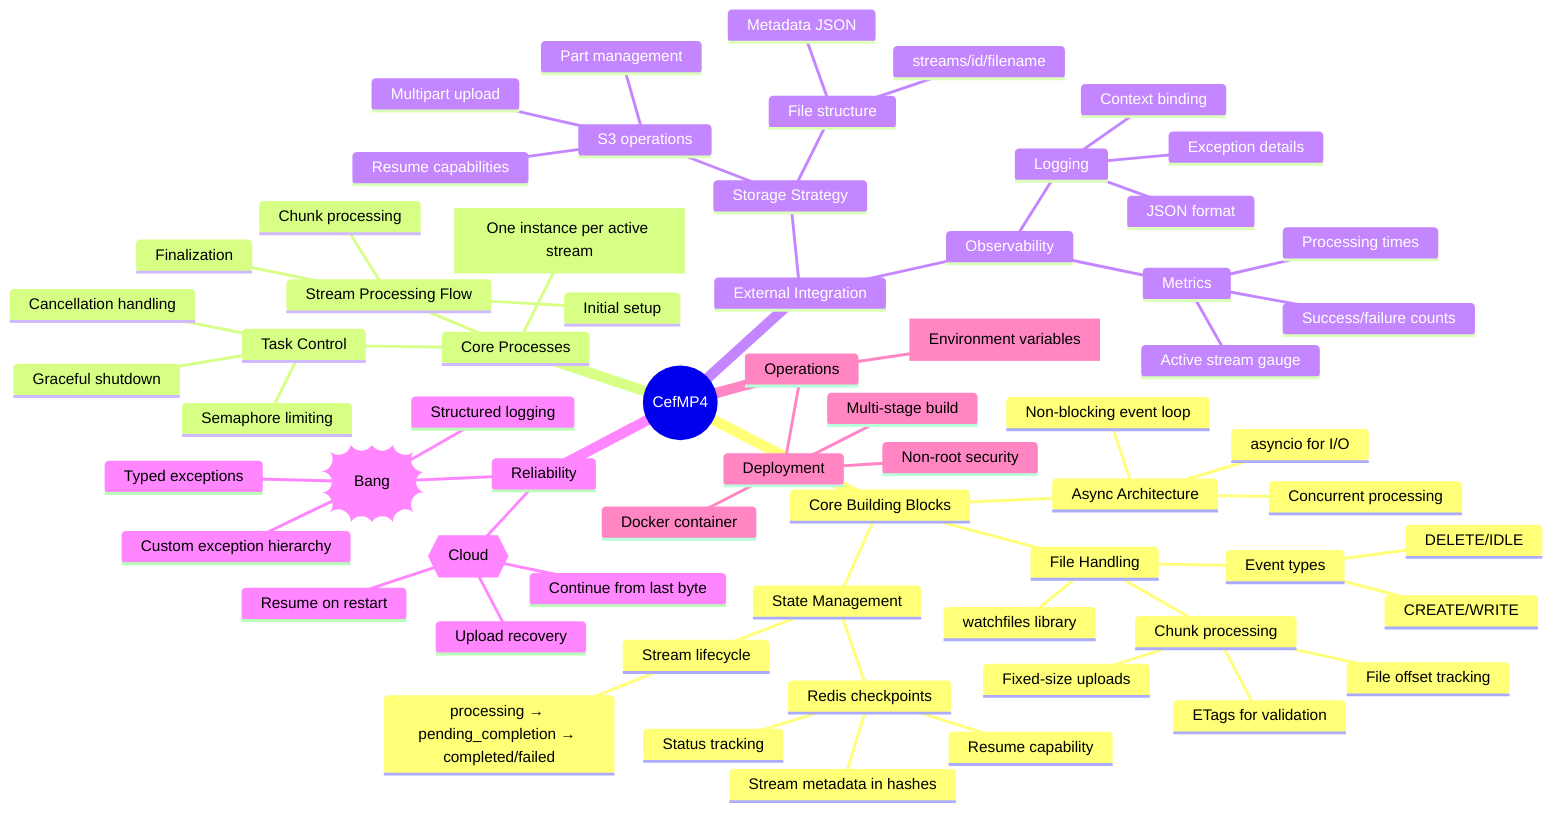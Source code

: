 ---
title: CefMP4 Stream Processor Design Decisions
---
mindmap
    root((CefMP4))
        Core Building Blocks
            ::icon(fa fa-cubes)
            Async Architecture
                ::icon(fa fa-bolt)
                asyncio for I/O
                Non-blocking event loop
                Concurrent processing
            File Handling
                ::icon(fa fa-file-video)
                watchfiles library
                Event types
                    CREATE/WRITE
                    DELETE/IDLE
                Chunk processing
                    File offset tracking
                    Fixed-size uploads
                    ETags for validation
            State Management
                ::icon(fa fa-database)
                Redis checkpoints
                    Stream metadata in hashes
                    Resume capability
                    Status tracking
                Stream lifecycle
                    ::icon(fa fa-retweet)
                    processing → pending_completion → completed/failed

        Core Processes
            ::icon(fa fa-cogs)
            Processor Model[One instance per active stream]
            Stream Processing Flow
                Initial setup
                Chunk processing
                Finalization
            Task Control
                ::icon(fa fa-tasks)
                Semaphore limiting
                Cancellation handling
                Graceful shutdown

        External Integration
            ::icon(fa fa-plug)
            Storage Strategy
                ::icon(fa fa-cloud)
                S3 operations
                    Multipart upload
                    Part management
                    Resume capabilities
                File structure
                    ::icon(fa fa-folder)
                    streams/id/filename
                    Metadata JSON
            Observability
                ::icon(fa fa-chart-line)
                Logging
                    JSON format
                    Context binding
                    Exception details
                Metrics
                    Processing times
                    Success/failure counts
                    Active stream gauge

        Reliability
            ::icon(fa fa-shield-alt)
            Error Handling))Bang((
                Typed exceptions
                Structured logging
                Custom exception hierarchy
            Recovery{{Cloud}}
                Resume on restart
                Continue from last byte
                Upload recovery

        Operations
            ::icon(fa fa-cog)
            Deployment
                ::icon(fa fa-docker)
                Docker container
                Multi-stage build
                Non-root security
            Configuration[Environment variables]